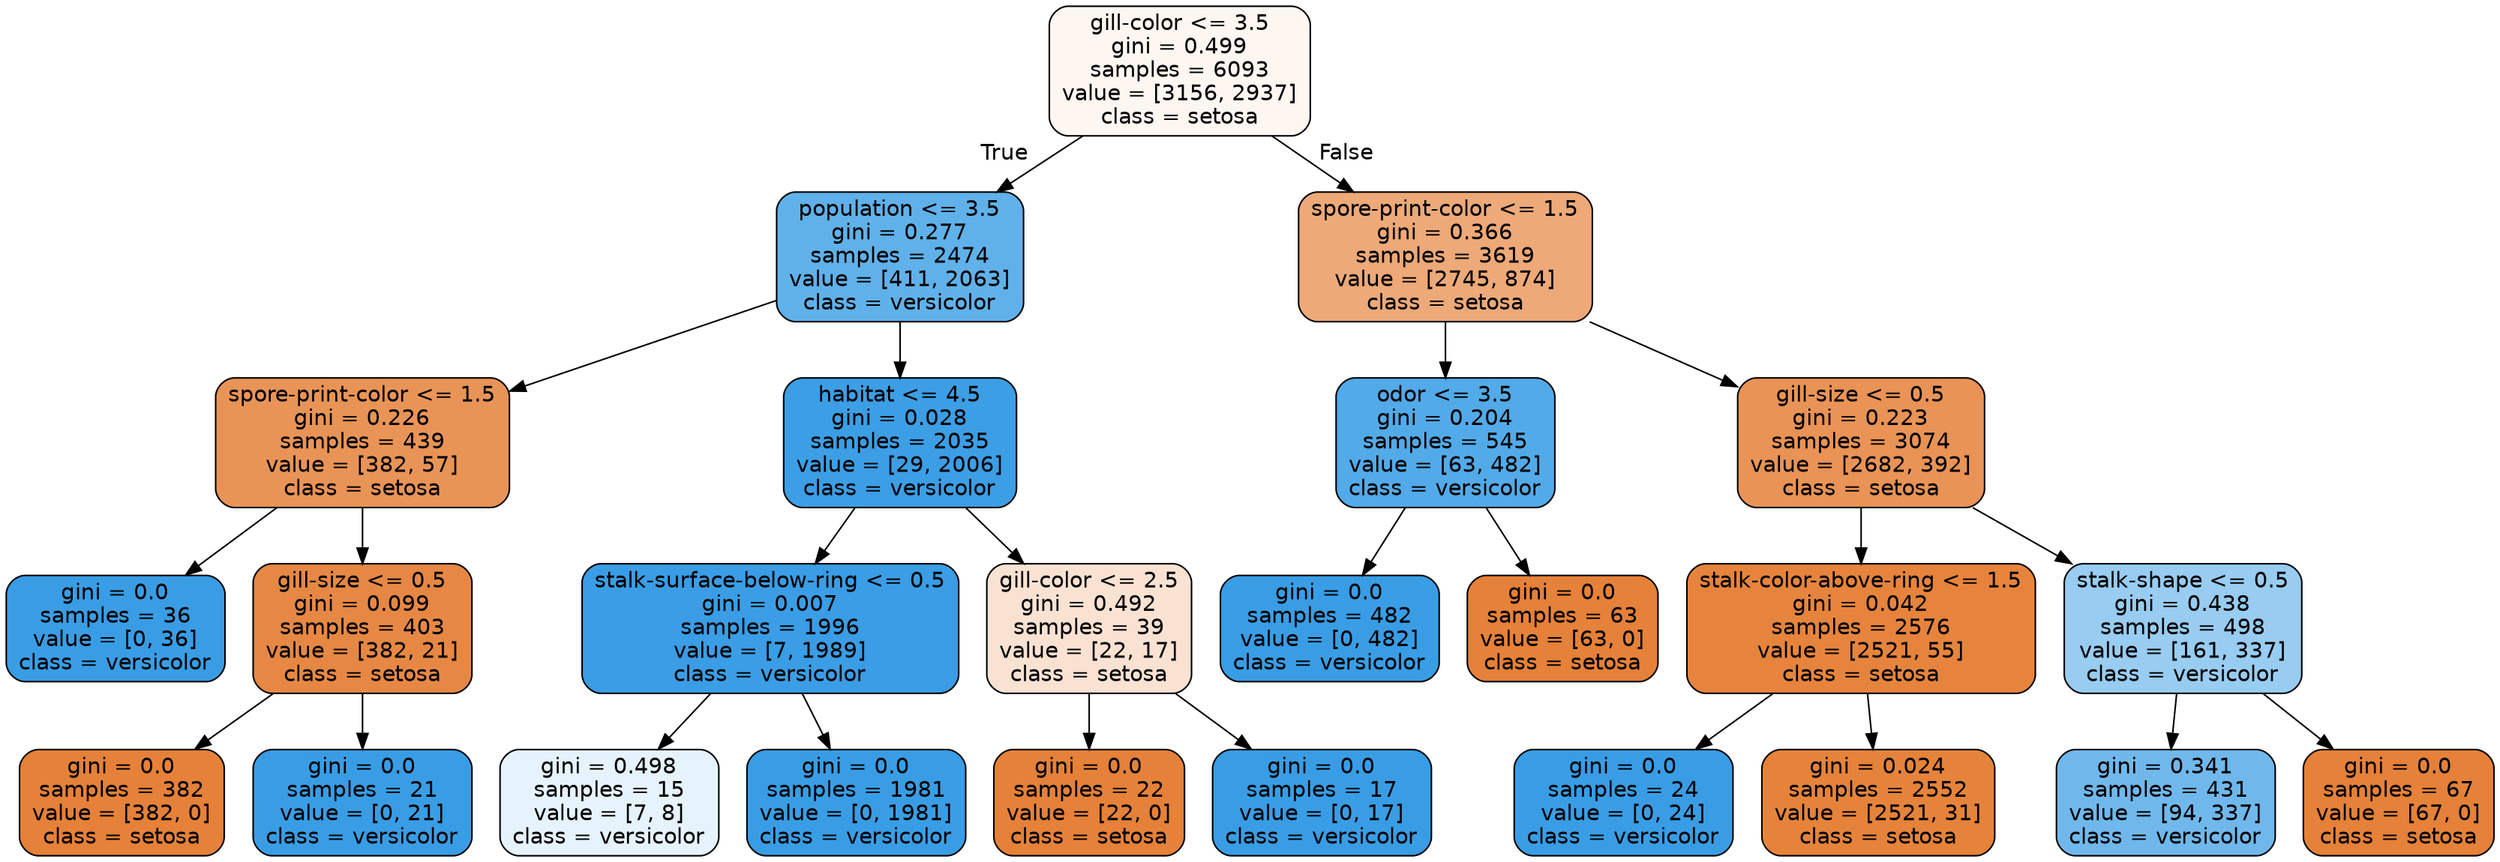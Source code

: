 digraph Tree {
node [shape=box, style="filled, rounded", color="black", fontname="helvetica"] ;
edge [fontname="helvetica"] ;
0 [label="gill-color <= 3.5\ngini = 0.499\nsamples = 6093\nvalue = [3156, 2937]\nclass = setosa", fillcolor="#fdf6f1"] ;
1 [label="population <= 3.5\ngini = 0.277\nsamples = 2474\nvalue = [411, 2063]\nclass = versicolor", fillcolor="#60b1ea"] ;
0 -> 1 [labeldistance=2.5, labelangle=45, headlabel="True"] ;
2 [label="spore-print-color <= 1.5\ngini = 0.226\nsamples = 439\nvalue = [382, 57]\nclass = setosa", fillcolor="#e99457"] ;
1 -> 2 ;
3 [label="gini = 0.0\nsamples = 36\nvalue = [0, 36]\nclass = versicolor", fillcolor="#399de5"] ;
2 -> 3 ;
4 [label="gill-size <= 0.5\ngini = 0.099\nsamples = 403\nvalue = [382, 21]\nclass = setosa", fillcolor="#e68844"] ;
2 -> 4 ;
5 [label="gini = 0.0\nsamples = 382\nvalue = [382, 0]\nclass = setosa", fillcolor="#e58139"] ;
4 -> 5 ;
6 [label="gini = 0.0\nsamples = 21\nvalue = [0, 21]\nclass = versicolor", fillcolor="#399de5"] ;
4 -> 6 ;
7 [label="habitat <= 4.5\ngini = 0.028\nsamples = 2035\nvalue = [29, 2006]\nclass = versicolor", fillcolor="#3c9ee5"] ;
1 -> 7 ;
8 [label="stalk-surface-below-ring <= 0.5\ngini = 0.007\nsamples = 1996\nvalue = [7, 1989]\nclass = versicolor", fillcolor="#3a9de5"] ;
7 -> 8 ;
9 [label="gini = 0.498\nsamples = 15\nvalue = [7, 8]\nclass = versicolor", fillcolor="#e6f3fc"] ;
8 -> 9 ;
10 [label="gini = 0.0\nsamples = 1981\nvalue = [0, 1981]\nclass = versicolor", fillcolor="#399de5"] ;
8 -> 10 ;
11 [label="gill-color <= 2.5\ngini = 0.492\nsamples = 39\nvalue = [22, 17]\nclass = setosa", fillcolor="#f9e2d2"] ;
7 -> 11 ;
12 [label="gini = 0.0\nsamples = 22\nvalue = [22, 0]\nclass = setosa", fillcolor="#e58139"] ;
11 -> 12 ;
13 [label="gini = 0.0\nsamples = 17\nvalue = [0, 17]\nclass = versicolor", fillcolor="#399de5"] ;
11 -> 13 ;
14 [label="spore-print-color <= 1.5\ngini = 0.366\nsamples = 3619\nvalue = [2745, 874]\nclass = setosa", fillcolor="#eda978"] ;
0 -> 14 [labeldistance=2.5, labelangle=-45, headlabel="False"] ;
15 [label="odor <= 3.5\ngini = 0.204\nsamples = 545\nvalue = [63, 482]\nclass = versicolor", fillcolor="#53aae8"] ;
14 -> 15 ;
16 [label="gini = 0.0\nsamples = 482\nvalue = [0, 482]\nclass = versicolor", fillcolor="#399de5"] ;
15 -> 16 ;
17 [label="gini = 0.0\nsamples = 63\nvalue = [63, 0]\nclass = setosa", fillcolor="#e58139"] ;
15 -> 17 ;
18 [label="gill-size <= 0.5\ngini = 0.223\nsamples = 3074\nvalue = [2682, 392]\nclass = setosa", fillcolor="#e99356"] ;
14 -> 18 ;
19 [label="stalk-color-above-ring <= 1.5\ngini = 0.042\nsamples = 2576\nvalue = [2521, 55]\nclass = setosa", fillcolor="#e6843d"] ;
18 -> 19 ;
20 [label="gini = 0.0\nsamples = 24\nvalue = [0, 24]\nclass = versicolor", fillcolor="#399de5"] ;
19 -> 20 ;
21 [label="gini = 0.024\nsamples = 2552\nvalue = [2521, 31]\nclass = setosa", fillcolor="#e5833b"] ;
19 -> 21 ;
22 [label="stalk-shape <= 0.5\ngini = 0.438\nsamples = 498\nvalue = [161, 337]\nclass = versicolor", fillcolor="#98ccf1"] ;
18 -> 22 ;
23 [label="gini = 0.341\nsamples = 431\nvalue = [94, 337]\nclass = versicolor", fillcolor="#70b8ec"] ;
22 -> 23 ;
24 [label="gini = 0.0\nsamples = 67\nvalue = [67, 0]\nclass = setosa", fillcolor="#e58139"] ;
22 -> 24 ;
}